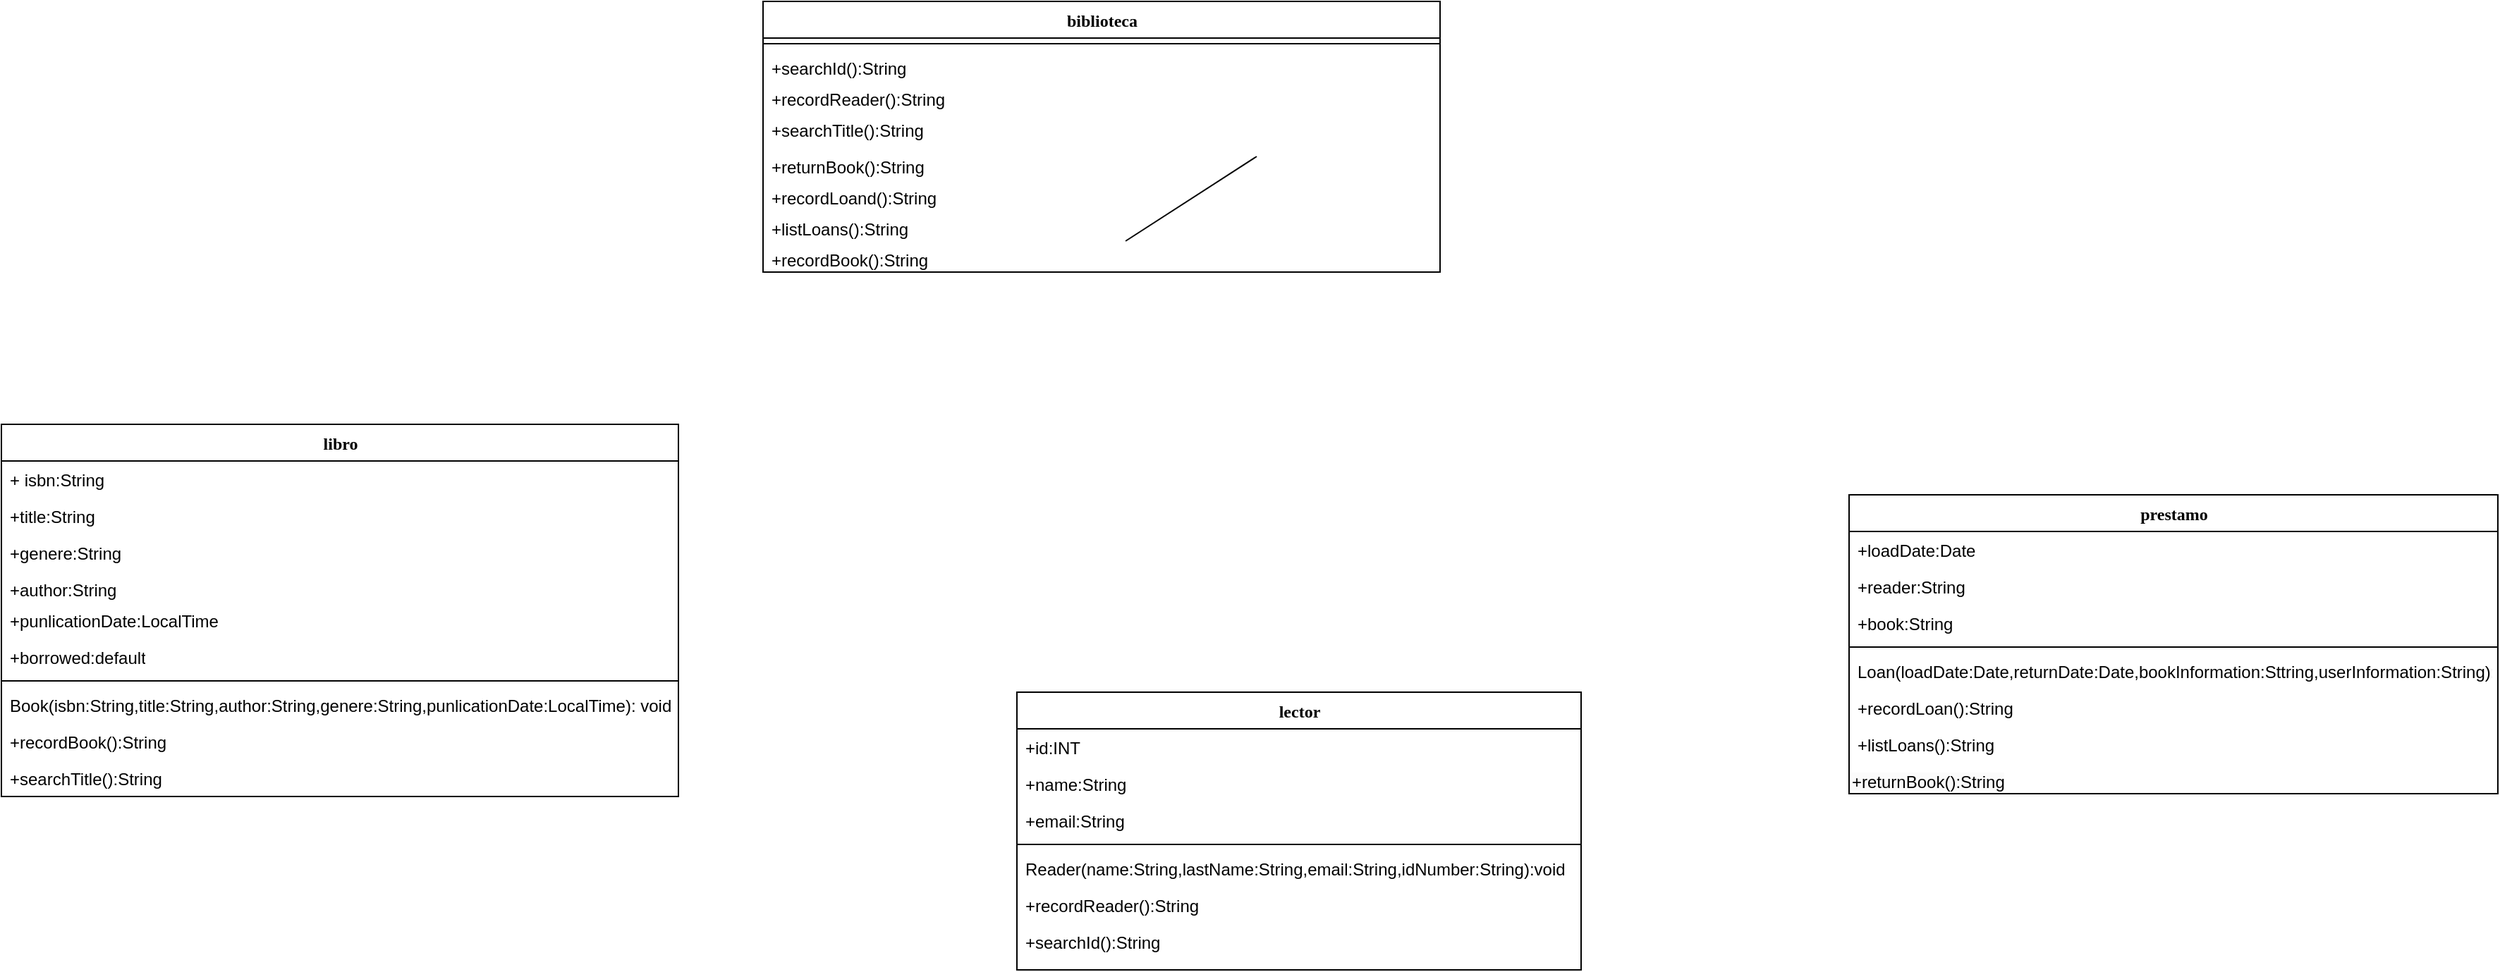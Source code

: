 <mxfile version="27.0.9">
  <diagram name="Page-1" id="9f46799a-70d6-7492-0946-bef42562c5a5">
    <mxGraphModel dx="1790" dy="513" grid="1" gridSize="10" guides="1" tooltips="1" connect="1" arrows="1" fold="1" page="1" pageScale="1" pageWidth="1100" pageHeight="850" background="none" math="0" shadow="0">
      <root>
        <mxCell id="0" />
        <mxCell id="1" parent="0" />
        <mxCell id="78961159f06e98e8-17" value="libro" style="swimlane;html=1;fontStyle=1;align=center;verticalAlign=top;childLayout=stackLayout;horizontal=1;startSize=26;horizontalStack=0;resizeParent=1;resizeLast=0;collapsible=1;marginBottom=0;swimlaneFillColor=#ffffff;rounded=0;shadow=0;comic=0;labelBackgroundColor=none;strokeWidth=1;fillColor=none;fontFamily=Verdana;fontSize=12" parent="1" vertex="1">
          <mxGeometry x="-440" y="350" width="480" height="264" as="geometry" />
        </mxCell>
        <mxCell id="78961159f06e98e8-21" value="+ isbn:String" style="text;html=1;strokeColor=none;fillColor=none;align=left;verticalAlign=top;spacingLeft=4;spacingRight=4;whiteSpace=wrap;overflow=hidden;rotatable=0;points=[[0,0.5],[1,0.5]];portConstraint=eastwest;" parent="78961159f06e98e8-17" vertex="1">
          <mxGeometry y="26" width="480" height="26" as="geometry" />
        </mxCell>
        <mxCell id="78961159f06e98e8-23" value="+title:String" style="text;html=1;strokeColor=none;fillColor=none;align=left;verticalAlign=top;spacingLeft=4;spacingRight=4;whiteSpace=wrap;overflow=hidden;rotatable=0;points=[[0,0.5],[1,0.5]];portConstraint=eastwest;" parent="78961159f06e98e8-17" vertex="1">
          <mxGeometry y="52" width="480" height="26" as="geometry" />
        </mxCell>
        <mxCell id="78961159f06e98e8-26" value="+genere:String" style="text;html=1;strokeColor=none;fillColor=none;align=left;verticalAlign=top;spacingLeft=4;spacingRight=4;whiteSpace=wrap;overflow=hidden;rotatable=0;points=[[0,0.5],[1,0.5]];portConstraint=eastwest;" parent="78961159f06e98e8-17" vertex="1">
          <mxGeometry y="78" width="480" height="26" as="geometry" />
        </mxCell>
        <mxCell id="78961159f06e98e8-25" value="+author:String" style="text;html=1;strokeColor=none;fillColor=none;align=left;verticalAlign=top;spacingLeft=4;spacingRight=4;whiteSpace=wrap;overflow=hidden;rotatable=0;points=[[0,0.5],[1,0.5]];portConstraint=eastwest;" parent="78961159f06e98e8-17" vertex="1">
          <mxGeometry y="104" width="480" height="22" as="geometry" />
        </mxCell>
        <mxCell id="78961159f06e98e8-24" value="+punlicationDate:LocalTime" style="text;html=1;strokeColor=none;fillColor=none;align=left;verticalAlign=top;spacingLeft=4;spacingRight=4;whiteSpace=wrap;overflow=hidden;rotatable=0;points=[[0,0.5],[1,0.5]];portConstraint=eastwest;" parent="78961159f06e98e8-17" vertex="1">
          <mxGeometry y="126" width="480" height="26" as="geometry" />
        </mxCell>
        <mxCell id="_lfnOQCijR0HzJF3ll0h-1" value="+borrowed:default" style="text;html=1;strokeColor=none;fillColor=none;align=left;verticalAlign=top;spacingLeft=4;spacingRight=4;whiteSpace=wrap;overflow=hidden;rotatable=0;points=[[0,0.5],[1,0.5]];portConstraint=eastwest;" parent="78961159f06e98e8-17" vertex="1">
          <mxGeometry y="152" width="480" height="26" as="geometry" />
        </mxCell>
        <mxCell id="78961159f06e98e8-19" value="" style="line;html=1;strokeWidth=1;fillColor=none;align=left;verticalAlign=middle;spacingTop=-1;spacingLeft=3;spacingRight=3;rotatable=0;labelPosition=right;points=[];portConstraint=eastwest;" parent="78961159f06e98e8-17" vertex="1">
          <mxGeometry y="178" width="480" height="8" as="geometry" />
        </mxCell>
        <mxCell id="78961159f06e98e8-20" value="Book(isbn:String,title:String,author:String,genere:String,punlicationDate:LocalTime): void" style="text;html=1;strokeColor=none;fillColor=none;align=left;verticalAlign=top;spacingLeft=4;spacingRight=4;whiteSpace=wrap;overflow=hidden;rotatable=0;points=[[0,0.5],[1,0.5]];portConstraint=eastwest;" parent="78961159f06e98e8-17" vertex="1">
          <mxGeometry y="186" width="480" height="26" as="geometry" />
        </mxCell>
        <mxCell id="78961159f06e98e8-27" value="+recordBook():String" style="text;html=1;strokeColor=none;fillColor=none;align=left;verticalAlign=top;spacingLeft=4;spacingRight=4;whiteSpace=wrap;overflow=hidden;rotatable=0;points=[[0,0.5],[1,0.5]];portConstraint=eastwest;" parent="78961159f06e98e8-17" vertex="1">
          <mxGeometry y="212" width="480" height="26" as="geometry" />
        </mxCell>
        <mxCell id="_lfnOQCijR0HzJF3ll0h-25" value="+searchTitle():String" style="text;html=1;strokeColor=none;fillColor=none;align=left;verticalAlign=top;spacingLeft=4;spacingRight=4;whiteSpace=wrap;overflow=hidden;rotatable=0;points=[[0,0.5],[1,0.5]];portConstraint=eastwest;" parent="78961159f06e98e8-17" vertex="1">
          <mxGeometry y="238" width="480" height="26" as="geometry" />
        </mxCell>
        <mxCell id="78961159f06e98e8-30" value="lector" style="swimlane;html=1;fontStyle=1;align=center;verticalAlign=top;childLayout=stackLayout;horizontal=1;startSize=26;horizontalStack=0;resizeParent=1;resizeLast=0;collapsible=1;marginBottom=0;swimlaneFillColor=#ffffff;rounded=0;shadow=0;comic=0;labelBackgroundColor=none;strokeWidth=1;fillColor=none;fontFamily=Verdana;fontSize=12" parent="1" vertex="1">
          <mxGeometry x="280" y="540" width="400" height="197" as="geometry" />
        </mxCell>
        <mxCell id="78961159f06e98e8-31" value="+id:INT" style="text;html=1;strokeColor=none;fillColor=none;align=left;verticalAlign=top;spacingLeft=4;spacingRight=4;whiteSpace=wrap;overflow=hidden;rotatable=0;points=[[0,0.5],[1,0.5]];portConstraint=eastwest;" parent="78961159f06e98e8-30" vertex="1">
          <mxGeometry y="26" width="400" height="26" as="geometry" />
        </mxCell>
        <mxCell id="_lfnOQCijR0HzJF3ll0h-3" value="+name:String" style="text;html=1;strokeColor=none;fillColor=none;align=left;verticalAlign=top;spacingLeft=4;spacingRight=4;whiteSpace=wrap;overflow=hidden;rotatable=0;points=[[0,0.5],[1,0.5]];portConstraint=eastwest;" parent="78961159f06e98e8-30" vertex="1">
          <mxGeometry y="52" width="400" height="26" as="geometry" />
        </mxCell>
        <mxCell id="_lfnOQCijR0HzJF3ll0h-4" value="+email:String" style="text;html=1;strokeColor=none;fillColor=none;align=left;verticalAlign=top;spacingLeft=4;spacingRight=4;whiteSpace=wrap;overflow=hidden;rotatable=0;points=[[0,0.5],[1,0.5]];portConstraint=eastwest;" parent="78961159f06e98e8-30" vertex="1">
          <mxGeometry y="78" width="400" height="26" as="geometry" />
        </mxCell>
        <mxCell id="78961159f06e98e8-38" value="" style="line;html=1;strokeWidth=1;fillColor=none;align=left;verticalAlign=middle;spacingTop=-1;spacingLeft=3;spacingRight=3;rotatable=0;labelPosition=right;points=[];portConstraint=eastwest;" parent="78961159f06e98e8-30" vertex="1">
          <mxGeometry y="104" width="400" height="8" as="geometry" />
        </mxCell>
        <mxCell id="78961159f06e98e8-39" value="Reader(name:String,lastName:String,email:String,idNumber:String):void" style="text;html=1;strokeColor=none;fillColor=none;align=left;verticalAlign=top;spacingLeft=4;spacingRight=4;whiteSpace=wrap;overflow=hidden;rotatable=0;points=[[0,0.5],[1,0.5]];portConstraint=eastwest;" parent="78961159f06e98e8-30" vertex="1">
          <mxGeometry y="112" width="400" height="26" as="geometry" />
        </mxCell>
        <mxCell id="78961159f06e98e8-40" value="+recordReader():String" style="text;html=1;strokeColor=none;fillColor=none;align=left;verticalAlign=top;spacingLeft=4;spacingRight=4;whiteSpace=wrap;overflow=hidden;rotatable=0;points=[[0,0.5],[1,0.5]];portConstraint=eastwest;" parent="78961159f06e98e8-30" vertex="1">
          <mxGeometry y="138" width="400" height="26" as="geometry" />
        </mxCell>
        <mxCell id="_lfnOQCijR0HzJF3ll0h-23" value="+searchId():String" style="text;html=1;strokeColor=none;fillColor=none;align=left;verticalAlign=top;spacingLeft=4;spacingRight=4;whiteSpace=wrap;overflow=hidden;rotatable=0;points=[[0,0.5],[1,0.5]];portConstraint=eastwest;" parent="78961159f06e98e8-30" vertex="1">
          <mxGeometry y="164" width="400" height="26" as="geometry" />
        </mxCell>
        <mxCell id="78961159f06e98e8-43" value="prestamo" style="swimlane;html=1;fontStyle=1;align=center;verticalAlign=top;childLayout=stackLayout;horizontal=1;startSize=26;horizontalStack=0;resizeParent=1;resizeLast=0;collapsible=1;marginBottom=0;swimlaneFillColor=#ffffff;rounded=0;shadow=0;comic=0;labelBackgroundColor=none;strokeWidth=1;fillColor=none;fontFamily=Verdana;fontSize=12" parent="1" vertex="1">
          <mxGeometry x="870" y="400" width="460" height="212" as="geometry" />
        </mxCell>
        <mxCell id="78961159f06e98e8-44" value="+loadDate:Date" style="text;html=1;strokeColor=none;fillColor=none;align=left;verticalAlign=top;spacingLeft=4;spacingRight=4;whiteSpace=wrap;overflow=hidden;rotatable=0;points=[[0,0.5],[1,0.5]];portConstraint=eastwest;" parent="78961159f06e98e8-43" vertex="1">
          <mxGeometry y="26" width="460" height="26" as="geometry" />
        </mxCell>
        <mxCell id="78961159f06e98e8-45" value="+reader:String" style="text;html=1;strokeColor=none;fillColor=none;align=left;verticalAlign=top;spacingLeft=4;spacingRight=4;whiteSpace=wrap;overflow=hidden;rotatable=0;points=[[0,0.5],[1,0.5]];portConstraint=eastwest;" parent="78961159f06e98e8-43" vertex="1">
          <mxGeometry y="52" width="460" height="26" as="geometry" />
        </mxCell>
        <mxCell id="78961159f06e98e8-49" value="+book:String" style="text;html=1;strokeColor=none;fillColor=none;align=left;verticalAlign=top;spacingLeft=4;spacingRight=4;whiteSpace=wrap;overflow=hidden;rotatable=0;points=[[0,0.5],[1,0.5]];portConstraint=eastwest;" parent="78961159f06e98e8-43" vertex="1">
          <mxGeometry y="78" width="460" height="26" as="geometry" />
        </mxCell>
        <mxCell id="78961159f06e98e8-51" value="" style="line;html=1;strokeWidth=1;fillColor=none;align=left;verticalAlign=middle;spacingTop=-1;spacingLeft=3;spacingRight=3;rotatable=0;labelPosition=right;points=[];portConstraint=eastwest;" parent="78961159f06e98e8-43" vertex="1">
          <mxGeometry y="104" width="460" height="8" as="geometry" />
        </mxCell>
        <mxCell id="78961159f06e98e8-52" value="Loan(loadDate:Date,returnDate:Date,bookInformation:Sttring,userInformation:String):void" style="text;html=1;strokeColor=none;fillColor=none;align=left;verticalAlign=top;spacingLeft=4;spacingRight=4;whiteSpace=wrap;overflow=hidden;rotatable=0;points=[[0,0.5],[1,0.5]];portConstraint=eastwest;" parent="78961159f06e98e8-43" vertex="1">
          <mxGeometry y="112" width="460" height="26" as="geometry" />
        </mxCell>
        <mxCell id="_lfnOQCijR0HzJF3ll0h-21" value="+recordLoan():String" style="text;html=1;strokeColor=none;fillColor=none;align=left;verticalAlign=top;spacingLeft=4;spacingRight=4;whiteSpace=wrap;overflow=hidden;rotatable=0;points=[[0,0.5],[1,0.5]];portConstraint=eastwest;" parent="78961159f06e98e8-43" vertex="1">
          <mxGeometry y="138" width="460" height="26" as="geometry" />
        </mxCell>
        <mxCell id="_lfnOQCijR0HzJF3ll0h-22" value="+listLoans():String" style="text;html=1;strokeColor=none;fillColor=none;align=left;verticalAlign=top;spacingLeft=4;spacingRight=4;whiteSpace=wrap;overflow=hidden;rotatable=0;points=[[0,0.5],[1,0.5]];portConstraint=eastwest;" parent="78961159f06e98e8-43" vertex="1">
          <mxGeometry y="164" width="460" height="26" as="geometry" />
        </mxCell>
        <mxCell id="_lfnOQCijR0HzJF3ll0h-32" value="&lt;span style=&quot;color: rgb(0, 0, 0); font-family: Helvetica; font-size: 12px; font-style: normal; font-variant-ligatures: normal; font-variant-caps: normal; font-weight: 400; letter-spacing: normal; orphans: 2; text-align: left; text-indent: 0px; text-transform: none; widows: 2; word-spacing: 0px; -webkit-text-stroke-width: 0px; white-space: normal; background-color: rgb(251, 251, 251); text-decoration-thickness: initial; text-decoration-style: initial; text-decoration-color: initial; display: inline !important; float: none;&quot;&gt;+returnBook():String&lt;/span&gt;" style="text;whiteSpace=wrap;html=1;" parent="78961159f06e98e8-43" vertex="1">
          <mxGeometry y="190" width="460" height="22" as="geometry" />
        </mxCell>
        <mxCell id="_lfnOQCijR0HzJF3ll0h-5" value="biblioteca" style="swimlane;html=1;fontStyle=1;align=center;verticalAlign=top;childLayout=stackLayout;horizontal=1;startSize=26;horizontalStack=0;resizeParent=1;resizeLast=0;collapsible=1;marginBottom=0;swimlaneFillColor=#ffffff;rounded=0;shadow=0;comic=0;labelBackgroundColor=none;strokeWidth=1;fillColor=none;fontFamily=Verdana;fontSize=12" parent="1" vertex="1">
          <mxGeometry x="100" y="50" width="480" height="192" as="geometry" />
        </mxCell>
        <mxCell id="_lfnOQCijR0HzJF3ll0h-12" value="" style="line;html=1;strokeWidth=1;fillColor=none;align=left;verticalAlign=middle;spacingTop=-1;spacingLeft=3;spacingRight=3;rotatable=0;labelPosition=right;points=[];portConstraint=eastwest;" parent="_lfnOQCijR0HzJF3ll0h-5" vertex="1">
          <mxGeometry y="26" width="480" height="8" as="geometry" />
        </mxCell>
        <mxCell id="_lfnOQCijR0HzJF3ll0h-20" value="+searchId():String" style="text;html=1;strokeColor=none;fillColor=none;align=left;verticalAlign=top;spacingLeft=4;spacingRight=4;whiteSpace=wrap;overflow=hidden;rotatable=0;points=[[0,0.5],[1,0.5]];portConstraint=eastwest;" parent="_lfnOQCijR0HzJF3ll0h-5" vertex="1">
          <mxGeometry y="34" width="480" height="22" as="geometry" />
        </mxCell>
        <mxCell id="_lfnOQCijR0HzJF3ll0h-16" value="+recordReader():String" style="text;html=1;strokeColor=none;fillColor=none;align=left;verticalAlign=top;spacingLeft=4;spacingRight=4;whiteSpace=wrap;overflow=hidden;rotatable=0;points=[[0,0.5],[1,0.5]];portConstraint=eastwest;" parent="_lfnOQCijR0HzJF3ll0h-5" vertex="1">
          <mxGeometry y="56" width="480" height="22" as="geometry" />
        </mxCell>
        <mxCell id="_lfnOQCijR0HzJF3ll0h-33" value="+searchTitle():String" style="text;html=1;strokeColor=none;fillColor=none;align=left;verticalAlign=top;spacingLeft=4;spacingRight=4;whiteSpace=wrap;overflow=hidden;rotatable=0;points=[[0,0.5],[1,0.5]];portConstraint=eastwest;" parent="_lfnOQCijR0HzJF3ll0h-5" vertex="1">
          <mxGeometry y="78" width="480" height="26" as="geometry" />
        </mxCell>
        <mxCell id="CD197nP-SYX3z_O8MxiU-1" value="" style="endArrow=none;html=1;rounded=0;" parent="_lfnOQCijR0HzJF3ll0h-5" source="_lfnOQCijR0HzJF3ll0h-17" edge="1">
          <mxGeometry width="50" height="50" relative="1" as="geometry">
            <mxPoint x="300" y="160" as="sourcePoint" />
            <mxPoint x="350" y="110" as="targetPoint" />
          </mxGeometry>
        </mxCell>
        <mxCell id="_lfnOQCijR0HzJF3ll0h-18" value="+returnBook():String" style="text;html=1;strokeColor=none;fillColor=none;align=left;verticalAlign=top;spacingLeft=4;spacingRight=4;whiteSpace=wrap;overflow=hidden;rotatable=0;points=[[0,0.5],[1,0.5]];portConstraint=eastwest;" parent="_lfnOQCijR0HzJF3ll0h-5" vertex="1">
          <mxGeometry y="104" width="480" height="22" as="geometry" />
        </mxCell>
        <mxCell id="_lfnOQCijR0HzJF3ll0h-15" value="+recordLoand():String" style="text;html=1;strokeColor=none;fillColor=none;align=left;verticalAlign=top;spacingLeft=4;spacingRight=4;whiteSpace=wrap;overflow=hidden;rotatable=0;points=[[0,0.5],[1,0.5]];portConstraint=eastwest;" parent="_lfnOQCijR0HzJF3ll0h-5" vertex="1">
          <mxGeometry y="126" width="480" height="22" as="geometry" />
        </mxCell>
        <mxCell id="_lfnOQCijR0HzJF3ll0h-19" value="+listLoans():String" style="text;html=1;strokeColor=none;fillColor=none;align=left;verticalAlign=top;spacingLeft=4;spacingRight=4;whiteSpace=wrap;overflow=hidden;rotatable=0;points=[[0,0.5],[1,0.5]];portConstraint=eastwest;" parent="_lfnOQCijR0HzJF3ll0h-5" vertex="1">
          <mxGeometry y="148" width="480" height="22" as="geometry" />
        </mxCell>
        <mxCell id="_lfnOQCijR0HzJF3ll0h-17" value="+recordBook():String" style="text;html=1;strokeColor=none;fillColor=none;align=left;verticalAlign=top;spacingLeft=4;spacingRight=4;whiteSpace=wrap;overflow=hidden;rotatable=0;points=[[0,0.5],[1,0.5]];portConstraint=eastwest;" parent="_lfnOQCijR0HzJF3ll0h-5" vertex="1">
          <mxGeometry y="170" width="480" height="22" as="geometry" />
        </mxCell>
      </root>
    </mxGraphModel>
  </diagram>
</mxfile>
